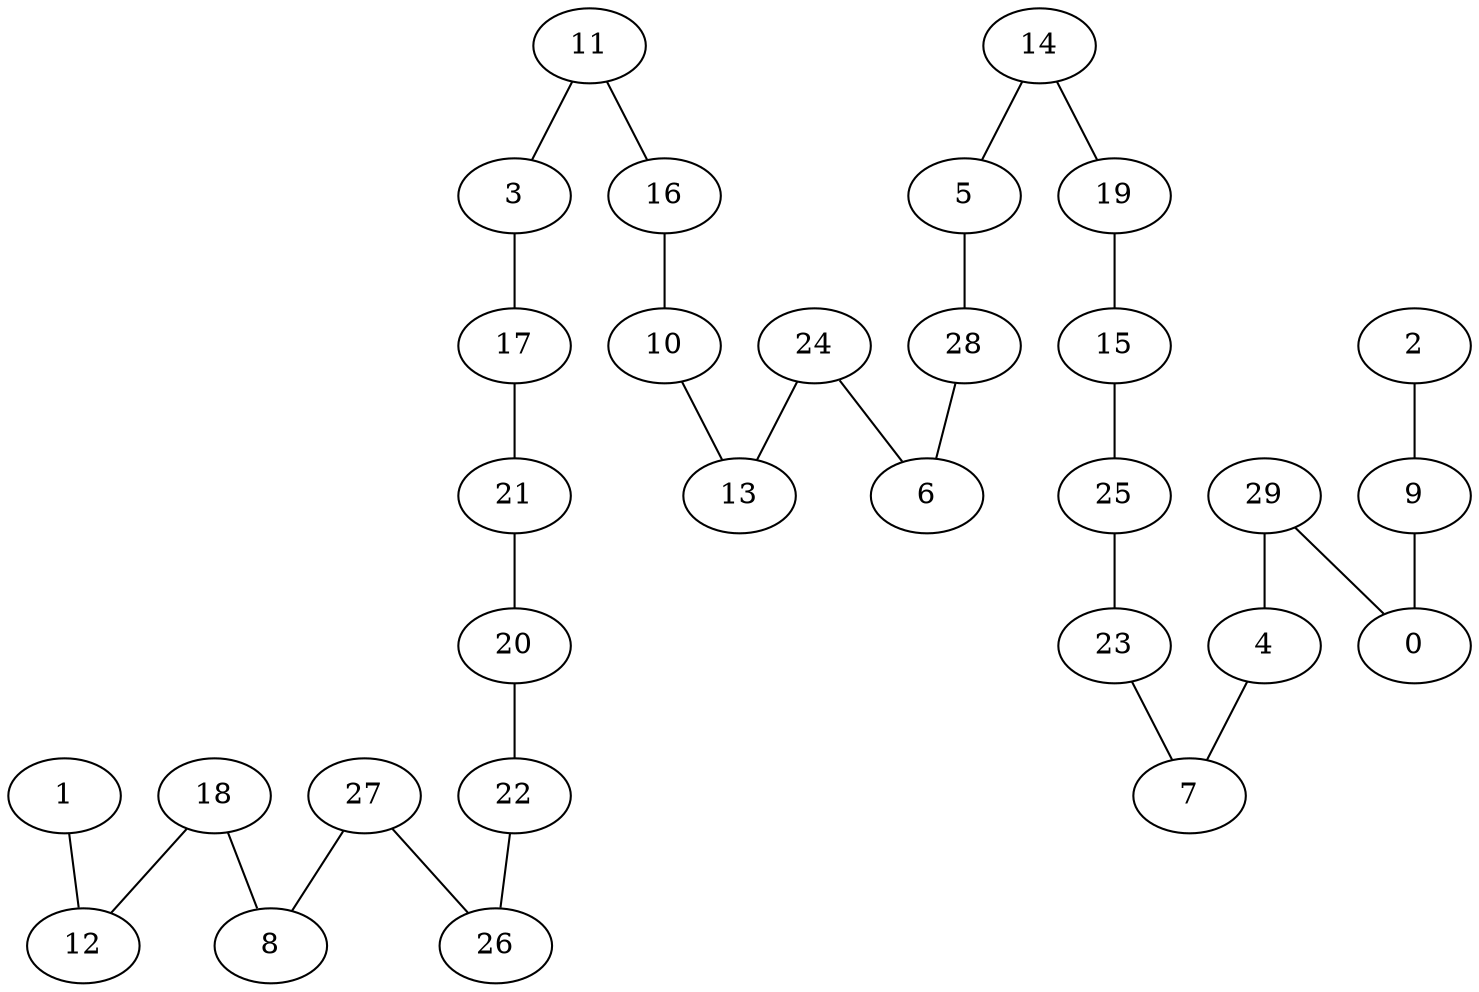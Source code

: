 strict graph G {
1;
12;
18;
8;
27;
26;
22;
20;
21;
17;
3;
11;
16;
10;
13;
24;
6;
28;
5;
14;
19;
15;
25;
23;
7;
4;
29;
0;
9;
2;
24 -- 6;
14 -- 5;
28 -- 6;
14 -- 19;
23 -- 7;
18 -- 12;
4 -- 7;
27 -- 8;
15 -- 25;
27 -- 26;
1 -- 12;
20 -- 22;
11 -- 16;
17 -- 21;
16 -- 10;
10 -- 13;
9 -- 0;
29 -- 4;
29 -- 0;
2 -- 9;
18 -- 8;
22 -- 26;
5 -- 28;
21 -- 20;
3 -- 17;
24 -- 13;
25 -- 23;
11 -- 3;
19 -- 15;
}
